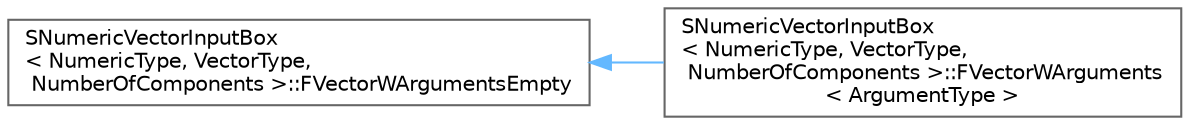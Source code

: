 digraph "Graphical Class Hierarchy"
{
 // INTERACTIVE_SVG=YES
 // LATEX_PDF_SIZE
  bgcolor="transparent";
  edge [fontname=Helvetica,fontsize=10,labelfontname=Helvetica,labelfontsize=10];
  node [fontname=Helvetica,fontsize=10,shape=box,height=0.2,width=0.4];
  rankdir="LR";
  Node0 [id="Node000000",label="SNumericVectorInputBox\l\< NumericType, VectorType,\l NumberOfComponents \>::FVectorWArgumentsEmpty",height=0.2,width=0.4,color="grey40", fillcolor="white", style="filled",URL="$d4/d63/structSNumericVectorInputBox_1_1FVectorWArgumentsEmpty.html",tooltip=" "];
  Node0 -> Node1 [id="edge5984_Node000000_Node000001",dir="back",color="steelblue1",style="solid",tooltip=" "];
  Node1 [id="Node000001",label="SNumericVectorInputBox\l\< NumericType, VectorType,\l NumberOfComponents \>::FVectorWArguments\l\< ArgumentType \>",height=0.2,width=0.4,color="grey40", fillcolor="white", style="filled",URL="$db/dd3/structSNumericVectorInputBox_1_1FVectorWArguments.html",tooltip=" "];
}
